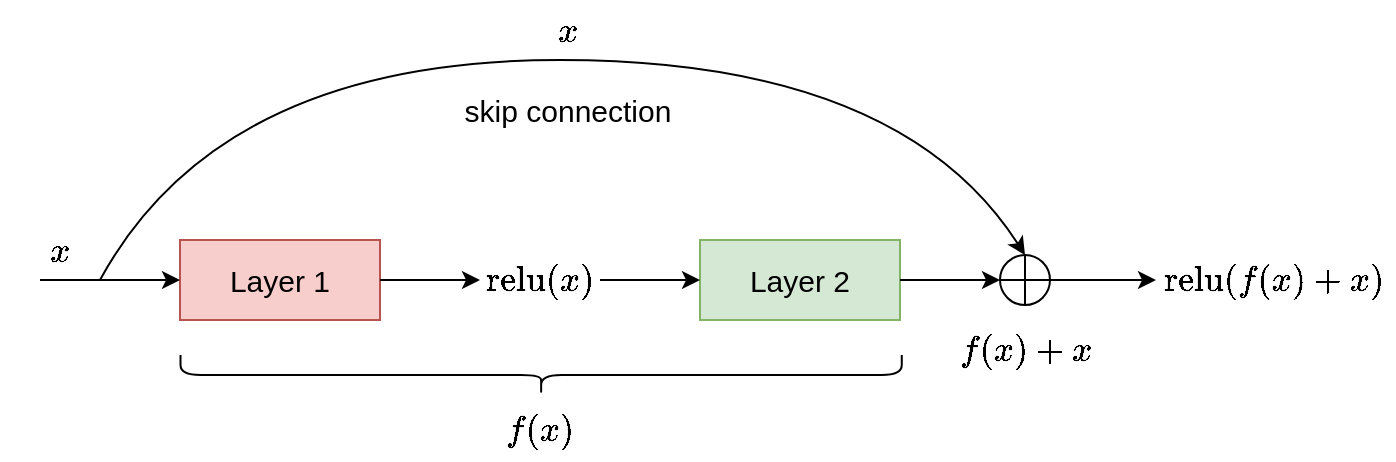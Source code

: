 <mxfile version="26.0.16">
  <diagram name="第 1 页" id="1v8SXpoTdXkUn3yk3Jfs">
    <mxGraphModel dx="1194" dy="796" grid="1" gridSize="10" guides="1" tooltips="1" connect="1" arrows="1" fold="1" page="1" pageScale="1" pageWidth="827" pageHeight="1169" math="1" shadow="0">
      <root>
        <mxCell id="0" />
        <mxCell id="1" parent="0" />
        <mxCell id="RzPd5jYL5kc_TmFL2Cuv-1" value="Layer 1" style="rounded=0;whiteSpace=wrap;html=1;fontSize=15;fillColor=#f8cecc;strokeColor=#b85450;" parent="1" vertex="1">
          <mxGeometry x="190" y="290" width="100" height="40" as="geometry" />
        </mxCell>
        <mxCell id="RzPd5jYL5kc_TmFL2Cuv-2" value="Layer 2" style="rounded=0;whiteSpace=wrap;html=1;fontSize=15;fillColor=#d5e8d4;strokeColor=#82b366;" parent="1" vertex="1">
          <mxGeometry x="450" y="290" width="100" height="40" as="geometry" />
        </mxCell>
        <mxCell id="RzPd5jYL5kc_TmFL2Cuv-4" value="" style="endArrow=classic;html=1;rounded=0;entryX=0;entryY=0.5;entryDx=0;entryDy=0;fontSize=15;" parent="1" target="RzPd5jYL5kc_TmFL2Cuv-1" edge="1">
          <mxGeometry width="50" height="50" relative="1" as="geometry">
            <mxPoint x="120" y="310" as="sourcePoint" />
            <mxPoint x="110" y="230" as="targetPoint" />
          </mxGeometry>
        </mxCell>
        <mxCell id="RzPd5jYL5kc_TmFL2Cuv-5" value="" style="shape=orEllipse;perimeter=ellipsePerimeter;whiteSpace=wrap;html=1;backgroundOutline=1;aspect=fixed;fontSize=15;" parent="1" vertex="1">
          <mxGeometry x="600" y="297.5" width="25" height="25" as="geometry" />
        </mxCell>
        <mxCell id="RzPd5jYL5kc_TmFL2Cuv-6" value="" style="endArrow=classic;html=1;rounded=0;entryX=0;entryY=0.5;entryDx=0;entryDy=0;exitX=1;exitY=0.5;exitDx=0;exitDy=0;fontSize=15;" parent="1" source="RzPd5jYL5kc_TmFL2Cuv-2" target="RzPd5jYL5kc_TmFL2Cuv-5" edge="1">
          <mxGeometry width="50" height="50" relative="1" as="geometry">
            <mxPoint x="80" y="320" as="sourcePoint" />
            <mxPoint x="190" y="320" as="targetPoint" />
          </mxGeometry>
        </mxCell>
        <mxCell id="RzPd5jYL5kc_TmFL2Cuv-7" value="" style="endArrow=classic;html=1;rounded=0;exitX=1;exitY=0.5;exitDx=0;exitDy=0;entryX=0;entryY=0.5;entryDx=0;entryDy=0;fontSize=15;" parent="1" source="RzPd5jYL5kc_TmFL2Cuv-5" target="RzPd5jYL5kc_TmFL2Cuv-20" edge="1">
          <mxGeometry width="50" height="50" relative="1" as="geometry">
            <mxPoint x="700" y="296.81" as="sourcePoint" />
            <mxPoint x="670" y="310" as="targetPoint" />
          </mxGeometry>
        </mxCell>
        <mxCell id="RzPd5jYL5kc_TmFL2Cuv-9" value="$$\text{relu}(x)$$" style="text;html=1;align=center;verticalAlign=middle;whiteSpace=wrap;rounded=0;fontSize=15;" parent="1" vertex="1">
          <mxGeometry x="340" y="295" width="60" height="30" as="geometry" />
        </mxCell>
        <mxCell id="RzPd5jYL5kc_TmFL2Cuv-10" value="$$x$$" style="text;html=1;align=center;verticalAlign=middle;whiteSpace=wrap;rounded=0;fontSize=15;" parent="1" vertex="1">
          <mxGeometry x="100" y="280" width="60" height="30" as="geometry" />
        </mxCell>
        <mxCell id="RzPd5jYL5kc_TmFL2Cuv-12" value="" style="curved=1;endArrow=classic;html=1;rounded=0;entryX=0.5;entryY=0;entryDx=0;entryDy=0;fontSize=15;" parent="1" target="RzPd5jYL5kc_TmFL2Cuv-5" edge="1">
          <mxGeometry width="50" height="50" relative="1" as="geometry">
            <mxPoint x="150" y="310" as="sourcePoint" />
            <mxPoint x="260" y="150" as="targetPoint" />
            <Array as="points">
              <mxPoint x="210" y="200" />
              <mxPoint x="550" y="200" />
            </Array>
          </mxGeometry>
        </mxCell>
        <mxCell id="RzPd5jYL5kc_TmFL2Cuv-13" value="" style="endArrow=classic;html=1;rounded=0;exitX=1;exitY=0.5;exitDx=0;exitDy=0;entryX=0;entryY=0.5;entryDx=0;entryDy=0;fontSize=15;" parent="1" source="RzPd5jYL5kc_TmFL2Cuv-1" target="RzPd5jYL5kc_TmFL2Cuv-9" edge="1">
          <mxGeometry width="50" height="50" relative="1" as="geometry">
            <mxPoint x="290" y="450" as="sourcePoint" />
            <mxPoint x="340" y="400" as="targetPoint" />
          </mxGeometry>
        </mxCell>
        <mxCell id="RzPd5jYL5kc_TmFL2Cuv-14" value="" style="endArrow=classic;html=1;rounded=0;exitX=1;exitY=0.5;exitDx=0;exitDy=0;entryX=0;entryY=0.5;entryDx=0;entryDy=0;fontSize=15;" parent="1" source="RzPd5jYL5kc_TmFL2Cuv-9" target="RzPd5jYL5kc_TmFL2Cuv-2" edge="1">
          <mxGeometry width="50" height="50" relative="1" as="geometry">
            <mxPoint x="390" y="360" as="sourcePoint" />
            <mxPoint x="440" y="363" as="targetPoint" />
          </mxGeometry>
        </mxCell>
        <mxCell id="RzPd5jYL5kc_TmFL2Cuv-16" value="" style="shape=curlyBracket;whiteSpace=wrap;html=1;rounded=1;flipH=1;labelPosition=right;verticalLabelPosition=middle;align=left;verticalAlign=middle;rotation=90;fontSize=15;" parent="1" vertex="1">
          <mxGeometry x="360.57" y="177.19" width="20" height="360.63" as="geometry" />
        </mxCell>
        <mxCell id="RzPd5jYL5kc_TmFL2Cuv-17" value="$$f(x)$$" style="text;html=1;align=center;verticalAlign=middle;whiteSpace=wrap;rounded=0;fontSize=15;" parent="1" vertex="1">
          <mxGeometry x="340" y="370" width="60" height="30" as="geometry" />
        </mxCell>
        <mxCell id="RzPd5jYL5kc_TmFL2Cuv-18" value="$$x$$" style="text;html=1;align=center;verticalAlign=middle;whiteSpace=wrap;rounded=0;fontSize=15;" parent="1" vertex="1">
          <mxGeometry x="354" y="170" width="60" height="30" as="geometry" />
        </mxCell>
        <mxCell id="RzPd5jYL5kc_TmFL2Cuv-19" value="$$f(x)+x$$" style="text;html=1;align=center;verticalAlign=middle;whiteSpace=wrap;rounded=0;fontSize=15;" parent="1" vertex="1">
          <mxGeometry x="568.75" y="330" width="87.5" height="30" as="geometry" />
        </mxCell>
        <mxCell id="RzPd5jYL5kc_TmFL2Cuv-20" value="$$\text{relu}(f(x)+x)$$" style="text;html=1;align=center;verticalAlign=middle;whiteSpace=wrap;rounded=0;fontSize=15;" parent="1" vertex="1">
          <mxGeometry x="678" y="295" width="119" height="30" as="geometry" />
        </mxCell>
        <mxCell id="RzPd5jYL5kc_TmFL2Cuv-21" value="skip connection" style="text;html=1;align=center;verticalAlign=middle;whiteSpace=wrap;rounded=0;fontSize=15;" parent="1" vertex="1">
          <mxGeometry x="319.25" y="210" width="129.5" height="30" as="geometry" />
        </mxCell>
      </root>
    </mxGraphModel>
  </diagram>
</mxfile>
